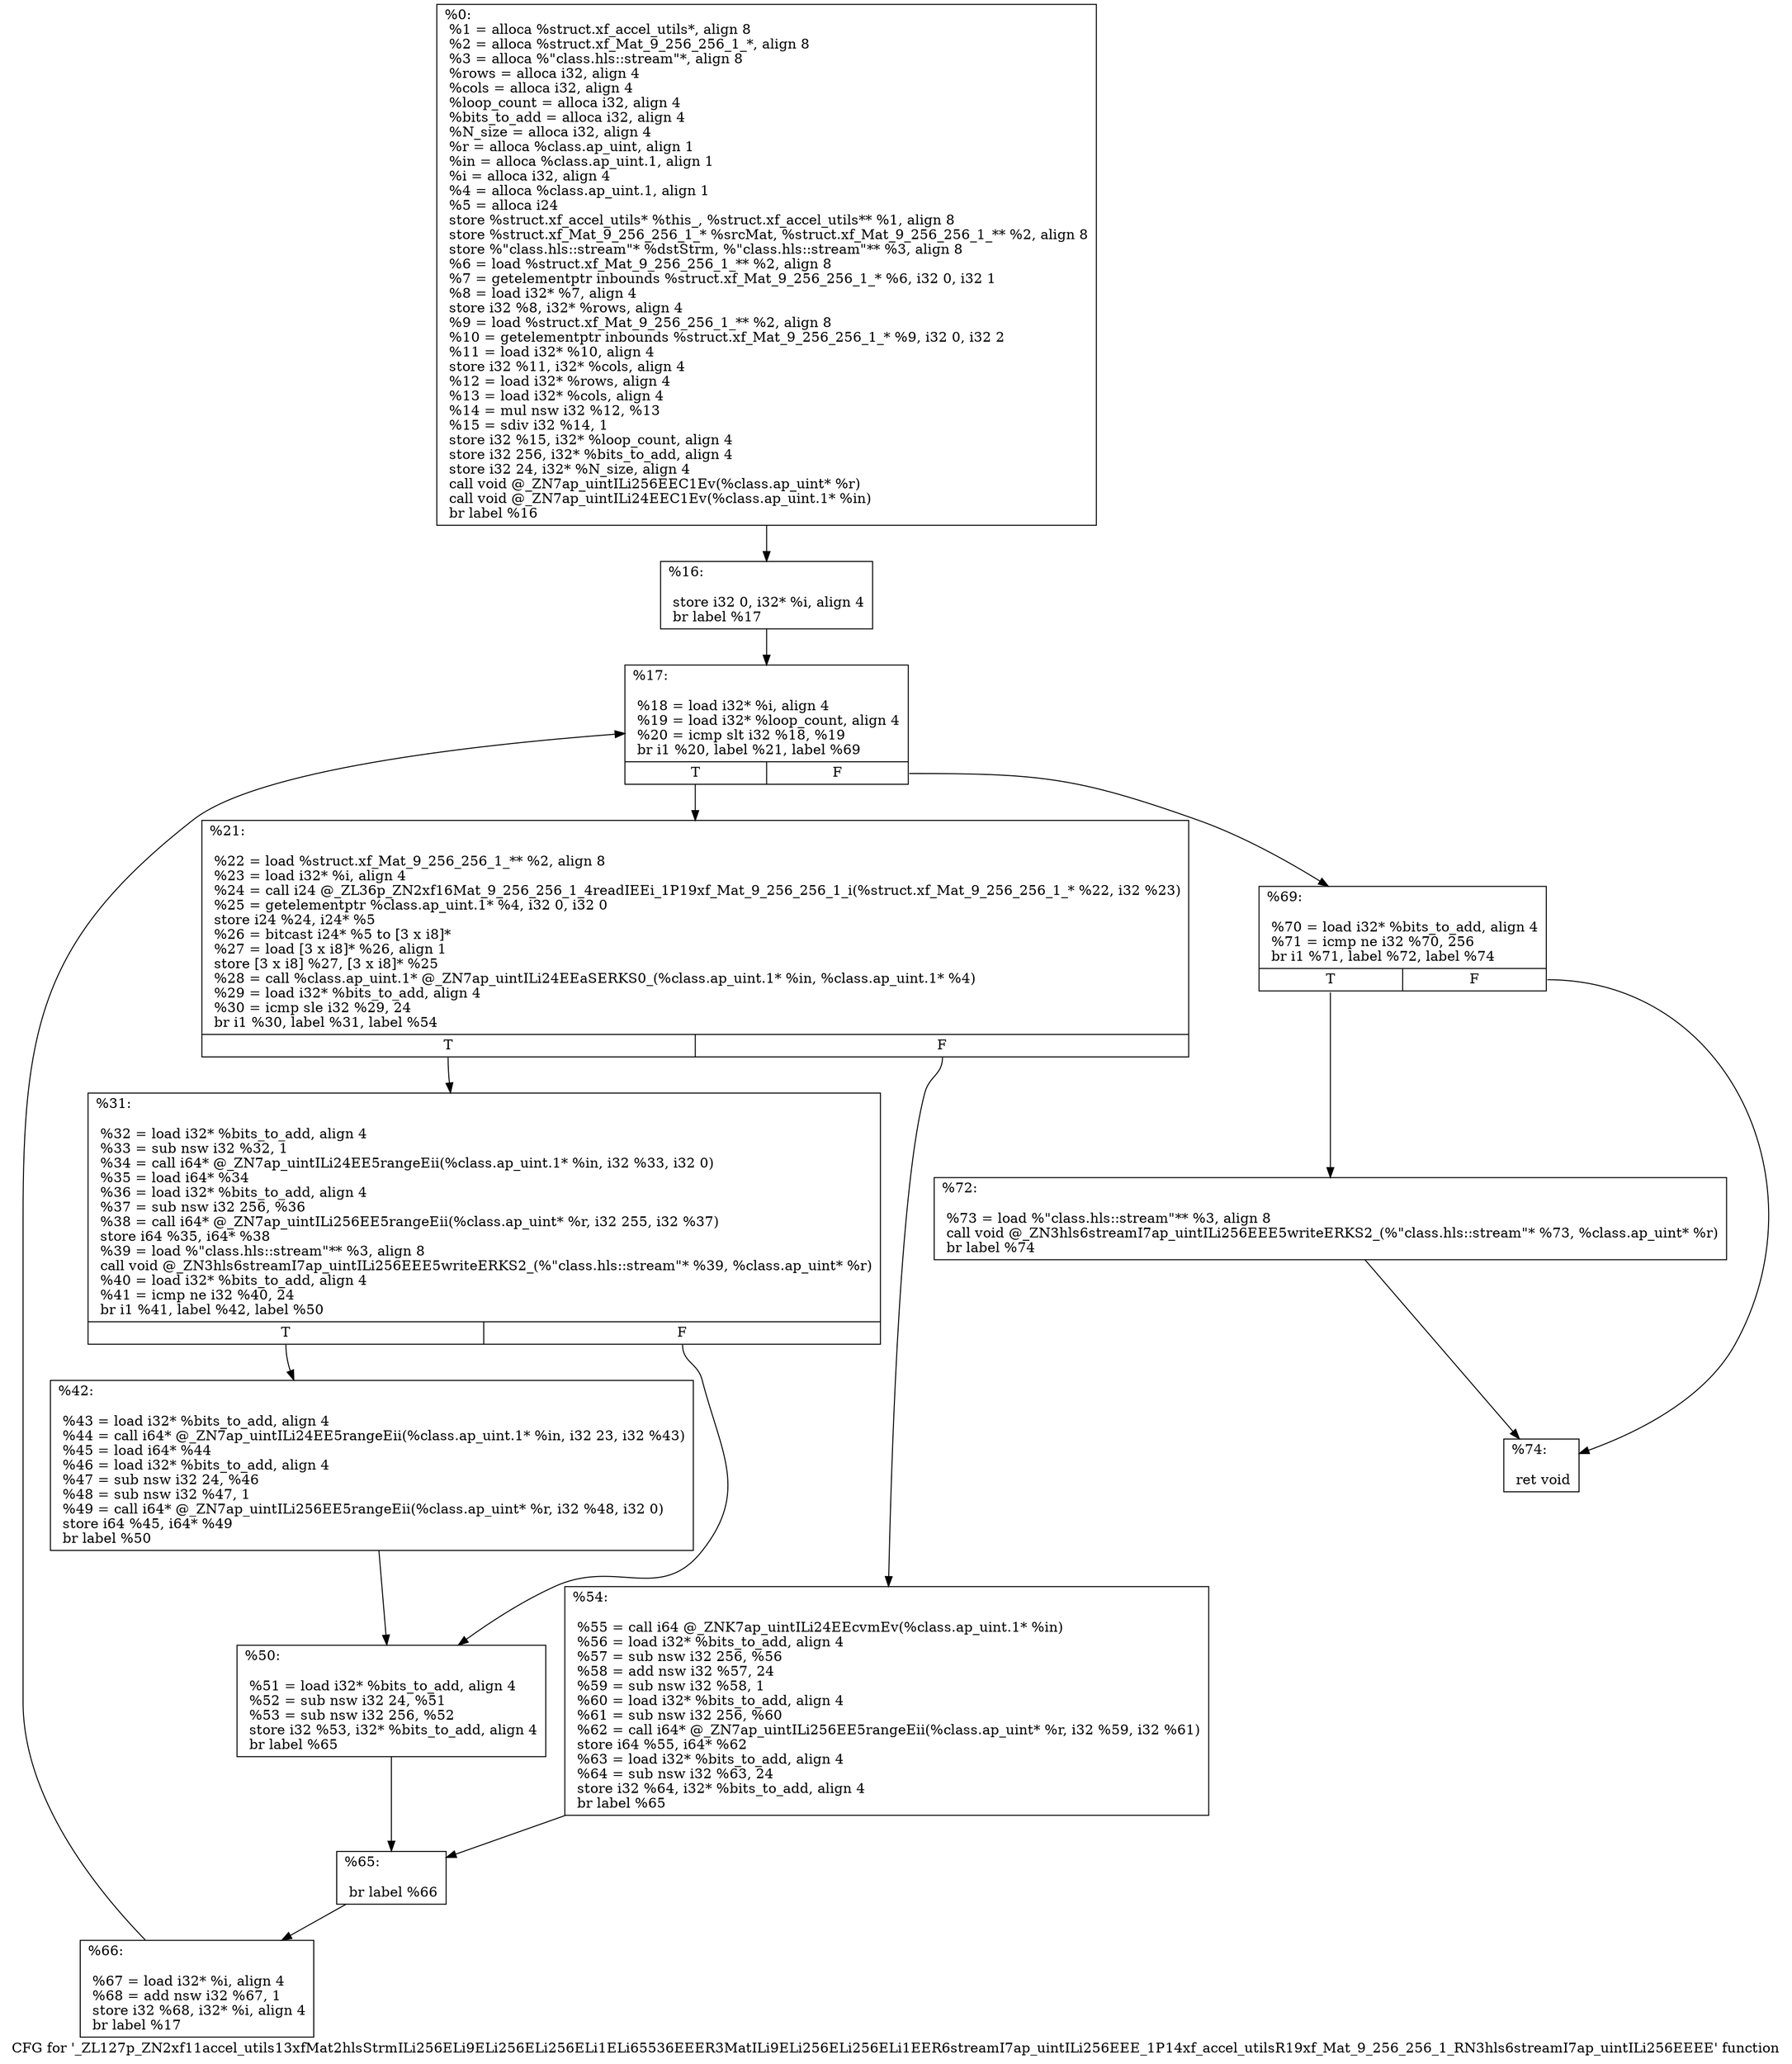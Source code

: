 digraph "CFG for '_ZL127p_ZN2xf11accel_utils13xfMat2hlsStrmILi256ELi9ELi256ELi256ELi1ELi65536EEER3MatILi9ELi256ELi256ELi1EER6streamI7ap_uintILi256EEE_1P14xf_accel_utilsR19xf_Mat_9_256_256_1_RN3hls6streamI7ap_uintILi256EEEE' function" {
	label="CFG for '_ZL127p_ZN2xf11accel_utils13xfMat2hlsStrmILi256ELi9ELi256ELi256ELi1ELi65536EEER3MatILi9ELi256ELi256ELi1EER6streamI7ap_uintILi256EEE_1P14xf_accel_utilsR19xf_Mat_9_256_256_1_RN3hls6streamI7ap_uintILi256EEEE' function";

	Node0x2fd44f0 [shape=record,label="{%0:\l  %1 = alloca %struct.xf_accel_utils*, align 8\l  %2 = alloca %struct.xf_Mat_9_256_256_1_*, align 8\l  %3 = alloca %\"class.hls::stream\"*, align 8\l  %rows = alloca i32, align 4\l  %cols = alloca i32, align 4\l  %loop_count = alloca i32, align 4\l  %bits_to_add = alloca i32, align 4\l  %N_size = alloca i32, align 4\l  %r = alloca %class.ap_uint, align 1\l  %in = alloca %class.ap_uint.1, align 1\l  %i = alloca i32, align 4\l  %4 = alloca %class.ap_uint.1, align 1\l  %5 = alloca i24\l  store %struct.xf_accel_utils* %this_, %struct.xf_accel_utils** %1, align 8\l  store %struct.xf_Mat_9_256_256_1_* %srcMat, %struct.xf_Mat_9_256_256_1_** %2, align 8\l  store %\"class.hls::stream\"* %dstStrm, %\"class.hls::stream\"** %3, align 8\l  %6 = load %struct.xf_Mat_9_256_256_1_** %2, align 8\l  %7 = getelementptr inbounds %struct.xf_Mat_9_256_256_1_* %6, i32 0, i32 1\l  %8 = load i32* %7, align 4\l  store i32 %8, i32* %rows, align 4\l  %9 = load %struct.xf_Mat_9_256_256_1_** %2, align 8\l  %10 = getelementptr inbounds %struct.xf_Mat_9_256_256_1_* %9, i32 0, i32 2\l  %11 = load i32* %10, align 4\l  store i32 %11, i32* %cols, align 4\l  %12 = load i32* %rows, align 4\l  %13 = load i32* %cols, align 4\l  %14 = mul nsw i32 %12, %13\l  %15 = sdiv i32 %14, 1\l  store i32 %15, i32* %loop_count, align 4\l  store i32 256, i32* %bits_to_add, align 4\l  store i32 24, i32* %N_size, align 4\l  call void @_ZN7ap_uintILi256EEC1Ev(%class.ap_uint* %r)\l  call void @_ZN7ap_uintILi24EEC1Ev(%class.ap_uint.1* %in)\l  br label %16\l}"];
	Node0x2fd44f0 -> Node0x2fd62b0;
	Node0x2fd62b0 [shape=record,label="{%16:\l\l  store i32 0, i32* %i, align 4\l  br label %17\l}"];
	Node0x2fd62b0 -> Node0x2fd64e0;
	Node0x2fd64e0 [shape=record,label="{%17:\l\l  %18 = load i32* %i, align 4\l  %19 = load i32* %loop_count, align 4\l  %20 = icmp slt i32 %18, %19\l  br i1 %20, label %21, label %69\l|{<s0>T|<s1>F}}"];
	Node0x2fd64e0:s0 -> Node0x2fd6750;
	Node0x2fd64e0:s1 -> Node0x2fd67b0;
	Node0x2fd6750 [shape=record,label="{%21:\l\l  %22 = load %struct.xf_Mat_9_256_256_1_** %2, align 8\l  %23 = load i32* %i, align 4\l  %24 = call i24 @_ZL36p_ZN2xf16Mat_9_256_256_1_4readIEEi_1P19xf_Mat_9_256_256_1_i(%struct.xf_Mat_9_256_256_1_* %22, i32 %23)\l  %25 = getelementptr %class.ap_uint.1* %4, i32 0, i32 0\l  store i24 %24, i24* %5\l  %26 = bitcast i24* %5 to [3 x i8]*\l  %27 = load [3 x i8]* %26, align 1\l  store [3 x i8] %27, [3 x i8]* %25\l  %28 = call %class.ap_uint.1* @_ZN7ap_uintILi24EEaSERKS0_(%class.ap_uint.1* %in, %class.ap_uint.1* %4)\l  %29 = load i32* %bits_to_add, align 4\l  %30 = icmp sle i32 %29, 24\l  br i1 %30, label %31, label %54\l|{<s0>T|<s1>F}}"];
	Node0x2fd6750:s0 -> Node0x2fd8250;
	Node0x2fd6750:s1 -> Node0x2fd82f0;
	Node0x2fd8250 [shape=record,label="{%31:\l\l  %32 = load i32* %bits_to_add, align 4\l  %33 = sub nsw i32 %32, 1\l  %34 = call i64* @_ZN7ap_uintILi24EE5rangeEii(%class.ap_uint.1* %in, i32 %33, i32 0)\l  %35 = load i64* %34\l  %36 = load i32* %bits_to_add, align 4\l  %37 = sub nsw i32 256, %36\l  %38 = call i64* @_ZN7ap_uintILi256EE5rangeEii(%class.ap_uint* %r, i32 255, i32 %37)\l  store i64 %35, i64* %38\l  %39 = load %\"class.hls::stream\"** %3, align 8\l  call void @_ZN3hls6streamI7ap_uintILi256EEE5writeERKS2_(%\"class.hls::stream\"* %39, %class.ap_uint* %r)\l  %40 = load i32* %bits_to_add, align 4\l  %41 = icmp ne i32 %40, 24\l  br i1 %41, label %42, label %50\l|{<s0>T|<s1>F}}"];
	Node0x2fd8250:s0 -> Node0x2fd9020;
	Node0x2fd8250:s1 -> Node0x2fd90c0;
	Node0x2fd9020 [shape=record,label="{%42:\l\l  %43 = load i32* %bits_to_add, align 4\l  %44 = call i64* @_ZN7ap_uintILi24EE5rangeEii(%class.ap_uint.1* %in, i32 23, i32 %43)\l  %45 = load i64* %44\l  %46 = load i32* %bits_to_add, align 4\l  %47 = sub nsw i32 24, %46\l  %48 = sub nsw i32 %47, 1\l  %49 = call i64* @_ZN7ap_uintILi256EE5rangeEii(%class.ap_uint* %r, i32 %48, i32 0)\l  store i64 %45, i64* %49\l  br label %50\l}"];
	Node0x2fd9020 -> Node0x2fd90c0;
	Node0x2fd90c0 [shape=record,label="{%50:\l\l  %51 = load i32* %bits_to_add, align 4\l  %52 = sub nsw i32 24, %51\l  %53 = sub nsw i32 256, %52\l  store i32 %53, i32* %bits_to_add, align 4\l  br label %65\l}"];
	Node0x2fd90c0 -> Node0x2fd9a90;
	Node0x2fd82f0 [shape=record,label="{%54:\l\l  %55 = call i64 @_ZNK7ap_uintILi24EEcvmEv(%class.ap_uint.1* %in)\l  %56 = load i32* %bits_to_add, align 4\l  %57 = sub nsw i32 256, %56\l  %58 = add nsw i32 %57, 24\l  %59 = sub nsw i32 %58, 1\l  %60 = load i32* %bits_to_add, align 4\l  %61 = sub nsw i32 256, %60\l  %62 = call i64* @_ZN7ap_uintILi256EE5rangeEii(%class.ap_uint* %r, i32 %59, i32 %61)\l  store i64 %55, i64* %62\l  %63 = load i32* %bits_to_add, align 4\l  %64 = sub nsw i32 %63, 24\l  store i32 %64, i32* %bits_to_add, align 4\l  br label %65\l}"];
	Node0x2fd82f0 -> Node0x2fd9a90;
	Node0x2fd9a90 [shape=record,label="{%65:\l\l  br label %66\l}"];
	Node0x2fd9a90 -> Node0x2fda3d0;
	Node0x2fda3d0 [shape=record,label="{%66:\l\l  %67 = load i32* %i, align 4\l  %68 = add nsw i32 %67, 1\l  store i32 %68, i32* %i, align 4\l  br label %17\l}"];
	Node0x2fda3d0 -> Node0x2fd64e0;
	Node0x2fd67b0 [shape=record,label="{%69:\l\l  %70 = load i32* %bits_to_add, align 4\l  %71 = icmp ne i32 %70, 256\l  br i1 %71, label %72, label %74\l|{<s0>T|<s1>F}}"];
	Node0x2fd67b0:s0 -> Node0x2fda7e0;
	Node0x2fd67b0:s1 -> Node0x2fda840;
	Node0x2fda7e0 [shape=record,label="{%72:\l\l  %73 = load %\"class.hls::stream\"** %3, align 8\l  call void @_ZN3hls6streamI7ap_uintILi256EEE5writeERKS2_(%\"class.hls::stream\"* %73, %class.ap_uint* %r)\l  br label %74\l}"];
	Node0x2fda7e0 -> Node0x2fda840;
	Node0x2fda840 [shape=record,label="{%74:\l\l  ret void\l}"];
}
